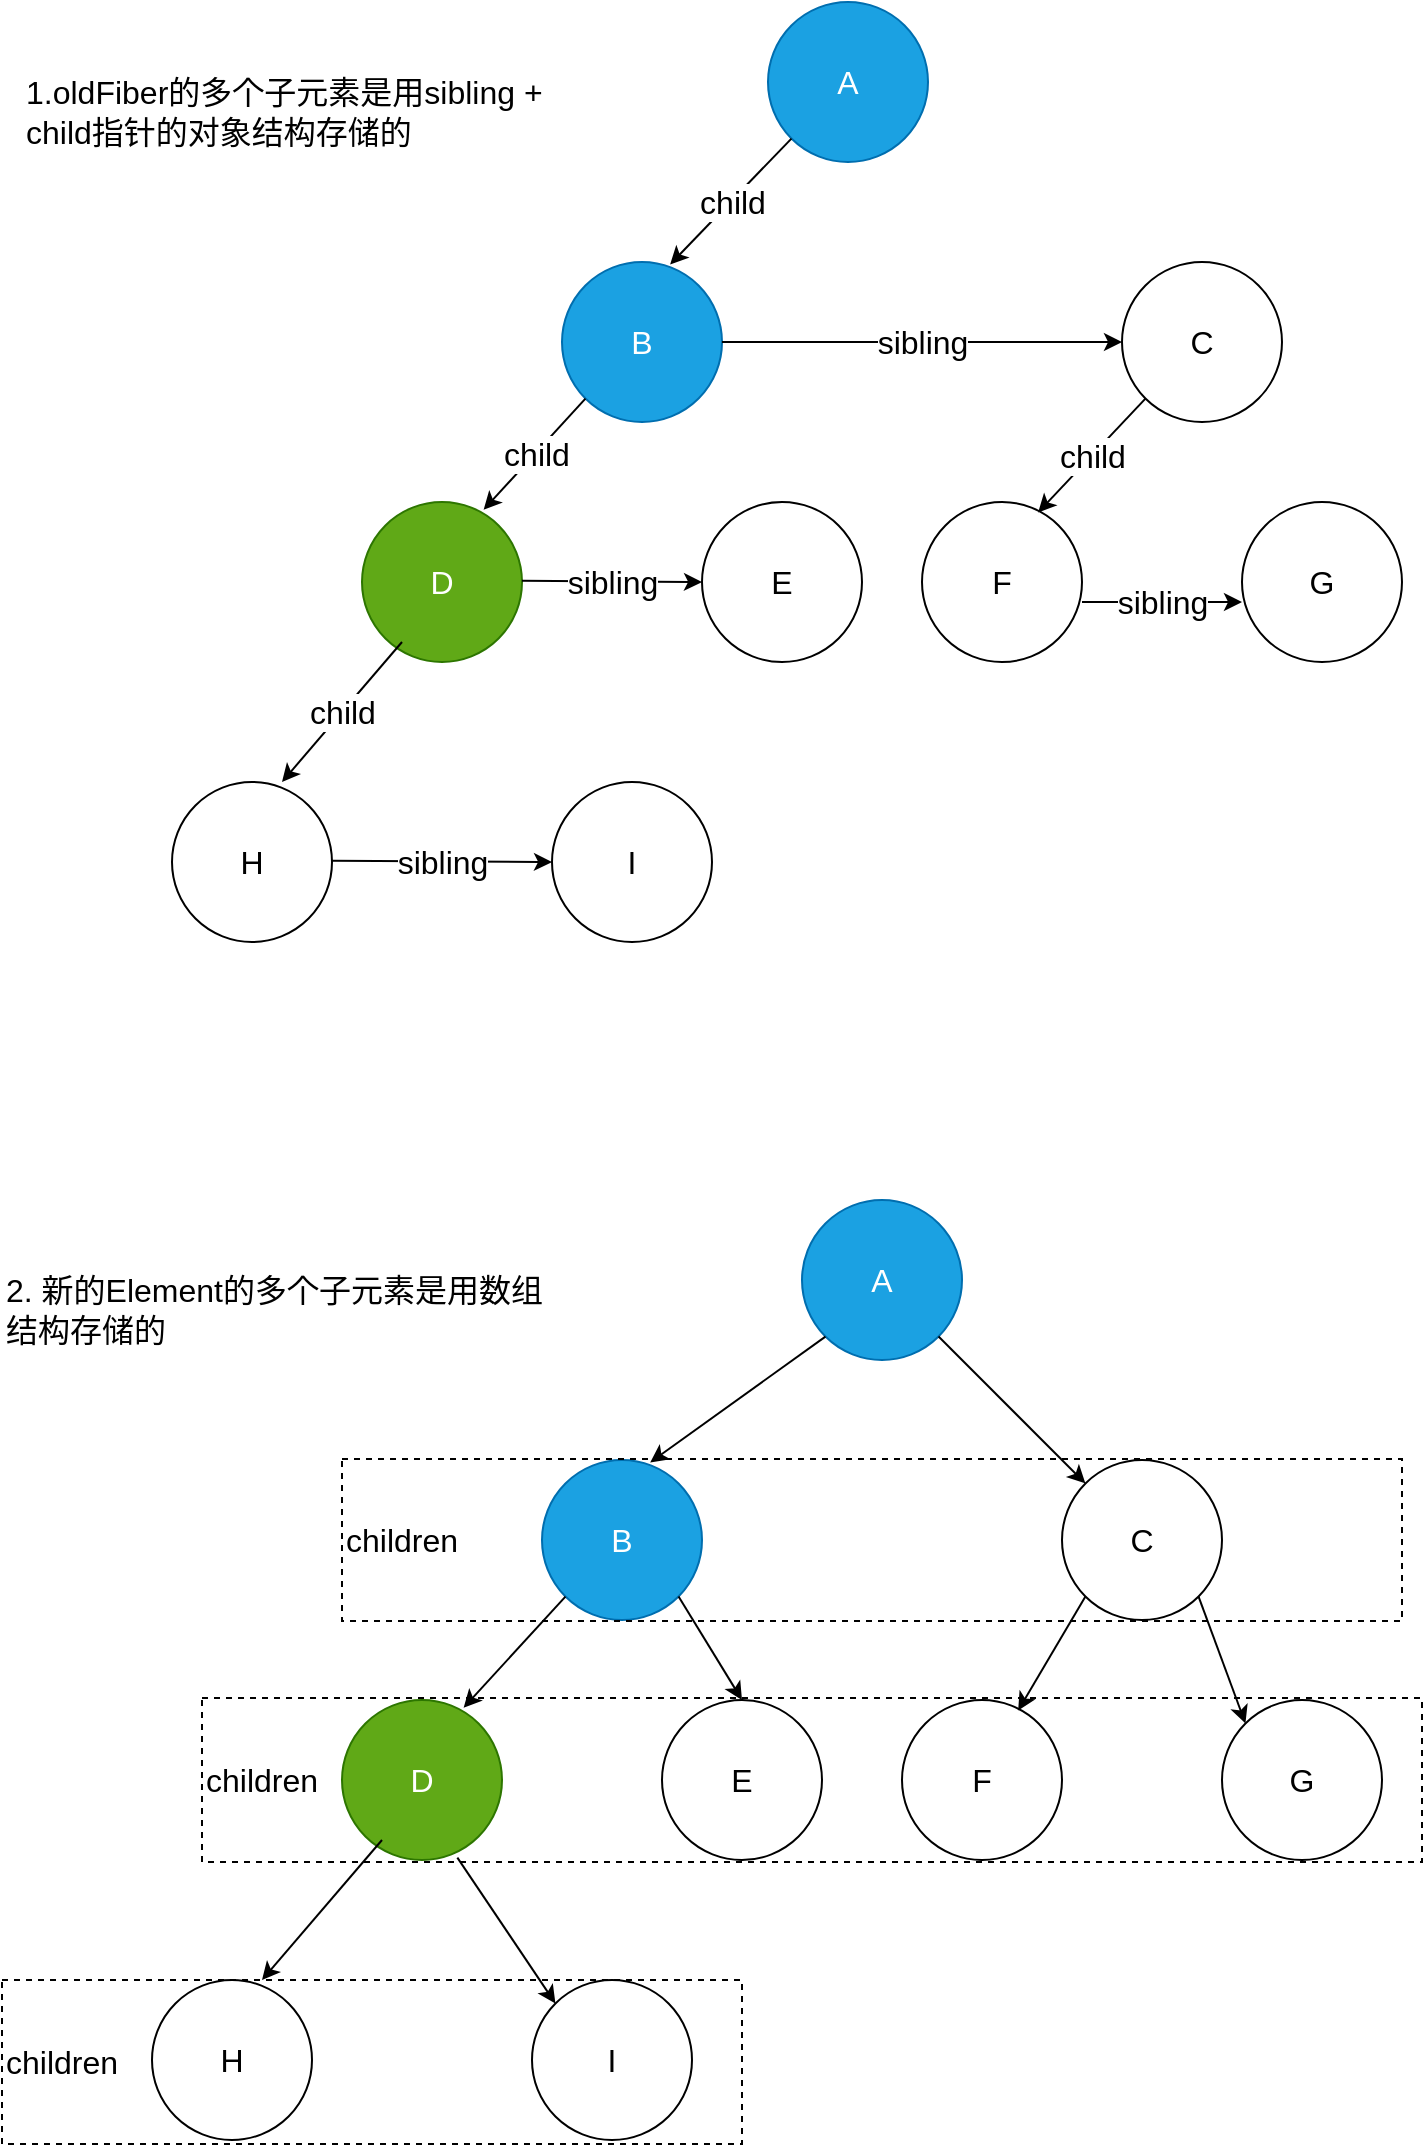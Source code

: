 <mxfile>
    <diagram id="fxDwd3Ba2V-4Y-DWc4rr" name="第 1 页">
        <mxGraphModel dx="1582" dy="913" grid="1" gridSize="10" guides="1" tooltips="1" connect="1" arrows="1" fold="1" page="1" pageScale="1" pageWidth="827" pageHeight="1169" math="0" shadow="0">
            <root>
                <mxCell id="0"/>
                <mxCell id="1" parent="0"/>
                <mxCell id="33" value="A" style="ellipse;whiteSpace=wrap;html=1;aspect=fixed;fontSize=16;fillColor=#1ba1e2;fontColor=#ffffff;strokeColor=#006EAF;" vertex="1" parent="1">
                    <mxGeometry x="413" y="10" width="80" height="80" as="geometry"/>
                </mxCell>
                <mxCell id="34" value="B" style="ellipse;whiteSpace=wrap;html=1;aspect=fixed;fontSize=16;fillColor=#1ba1e2;fontColor=#ffffff;strokeColor=#006EAF;" vertex="1" parent="1">
                    <mxGeometry x="310" y="140" width="80" height="80" as="geometry"/>
                </mxCell>
                <mxCell id="35" value="C" style="ellipse;whiteSpace=wrap;html=1;aspect=fixed;fontSize=16;" vertex="1" parent="1">
                    <mxGeometry x="590" y="140" width="80" height="80" as="geometry"/>
                </mxCell>
                <mxCell id="37" value="D" style="ellipse;whiteSpace=wrap;html=1;aspect=fixed;fontSize=16;labelBackgroundColor=none;fillColor=#60a917;fontColor=#ffffff;strokeColor=#2D7600;" vertex="1" parent="1">
                    <mxGeometry x="210" y="260" width="80" height="80" as="geometry"/>
                </mxCell>
                <mxCell id="38" value="E" style="ellipse;whiteSpace=wrap;html=1;aspect=fixed;fontSize=16;" vertex="1" parent="1">
                    <mxGeometry x="380" y="260" width="80" height="80" as="geometry"/>
                </mxCell>
                <mxCell id="40" value="F" style="ellipse;whiteSpace=wrap;html=1;aspect=fixed;fontSize=16;" vertex="1" parent="1">
                    <mxGeometry x="490" y="260" width="80" height="80" as="geometry"/>
                </mxCell>
                <mxCell id="41" value="G" style="ellipse;whiteSpace=wrap;html=1;aspect=fixed;fontSize=16;" vertex="1" parent="1">
                    <mxGeometry x="650" y="260" width="80" height="80" as="geometry"/>
                </mxCell>
                <mxCell id="55" value="" style="endArrow=classic;html=1;fontSize=16;" edge="1" parent="1">
                    <mxGeometry relative="1" as="geometry">
                        <mxPoint x="570" y="310" as="sourcePoint"/>
                        <mxPoint x="650" y="310" as="targetPoint"/>
                    </mxGeometry>
                </mxCell>
                <mxCell id="56" value="sibling" style="edgeLabel;resizable=0;html=1;align=center;verticalAlign=middle;fontSize=16;" connectable="0" vertex="1" parent="55">
                    <mxGeometry relative="1" as="geometry"/>
                </mxCell>
                <mxCell id="58" value="" style="endArrow=classic;html=1;fontSize=16;entryX=0;entryY=0.5;entryDx=0;entryDy=0;" edge="1" parent="1" target="38">
                    <mxGeometry relative="1" as="geometry">
                        <mxPoint x="290" y="299.33" as="sourcePoint"/>
                        <mxPoint x="370" y="299.33" as="targetPoint"/>
                    </mxGeometry>
                </mxCell>
                <mxCell id="59" value="sibling" style="edgeLabel;resizable=0;html=1;align=center;verticalAlign=middle;fontSize=16;" connectable="0" vertex="1" parent="58">
                    <mxGeometry relative="1" as="geometry"/>
                </mxCell>
                <mxCell id="62" value="" style="endArrow=classic;html=1;fontSize=16;" edge="1" parent="1" target="35">
                    <mxGeometry relative="1" as="geometry">
                        <mxPoint x="390" y="180.0" as="sourcePoint"/>
                        <mxPoint x="480" y="180.67" as="targetPoint"/>
                    </mxGeometry>
                </mxCell>
                <mxCell id="63" value="sibling" style="edgeLabel;resizable=0;html=1;align=center;verticalAlign=middle;fontSize=16;" connectable="0" vertex="1" parent="62">
                    <mxGeometry relative="1" as="geometry"/>
                </mxCell>
                <mxCell id="64" value="" style="endArrow=classic;html=1;fontSize=16;exitX=0;exitY=1;exitDx=0;exitDy=0;entryX=0.676;entryY=0.015;entryDx=0;entryDy=0;entryPerimeter=0;" edge="1" parent="1" source="33" target="34">
                    <mxGeometry relative="1" as="geometry">
                        <mxPoint x="400" y="190.0" as="sourcePoint"/>
                        <mxPoint x="350" y="140" as="targetPoint"/>
                    </mxGeometry>
                </mxCell>
                <mxCell id="65" value="child" style="edgeLabel;resizable=0;html=1;align=center;verticalAlign=middle;fontSize=16;" connectable="0" vertex="1" parent="64">
                    <mxGeometry relative="1" as="geometry"/>
                </mxCell>
                <mxCell id="66" value="" style="endArrow=classic;html=1;fontSize=16;exitX=0;exitY=1;exitDx=0;exitDy=0;entryX=0.76;entryY=0.049;entryDx=0;entryDy=0;entryPerimeter=0;" edge="1" parent="1" source="34" target="37">
                    <mxGeometry relative="1" as="geometry">
                        <mxPoint x="330.636" y="210.004" as="sourcePoint"/>
                        <mxPoint x="270.0" y="272.92" as="targetPoint"/>
                    </mxGeometry>
                </mxCell>
                <mxCell id="67" value="child" style="edgeLabel;resizable=0;html=1;align=center;verticalAlign=middle;fontSize=16;" connectable="0" vertex="1" parent="66">
                    <mxGeometry relative="1" as="geometry"/>
                </mxCell>
                <mxCell id="68" value="" style="endArrow=classic;html=1;fontSize=16;" edge="1" parent="1">
                    <mxGeometry relative="1" as="geometry">
                        <mxPoint x="230" y="330" as="sourcePoint"/>
                        <mxPoint x="170" y="400" as="targetPoint"/>
                    </mxGeometry>
                </mxCell>
                <mxCell id="69" value="child" style="edgeLabel;resizable=0;html=1;align=center;verticalAlign=middle;fontSize=16;" connectable="0" vertex="1" parent="68">
                    <mxGeometry relative="1" as="geometry"/>
                </mxCell>
                <mxCell id="70" value="" style="endArrow=classic;html=1;fontSize=16;entryX=0.726;entryY=0.065;entryDx=0;entryDy=0;entryPerimeter=0;exitX=0;exitY=1;exitDx=0;exitDy=0;" edge="1" parent="1" source="35" target="40">
                    <mxGeometry relative="1" as="geometry">
                        <mxPoint x="600" y="220" as="sourcePoint"/>
                        <mxPoint x="550" y="272.92" as="targetPoint"/>
                    </mxGeometry>
                </mxCell>
                <mxCell id="71" value="child" style="edgeLabel;resizable=0;html=1;align=center;verticalAlign=middle;fontSize=16;" connectable="0" vertex="1" parent="70">
                    <mxGeometry relative="1" as="geometry"/>
                </mxCell>
                <mxCell id="72" value="" style="group;fontSize=16;" vertex="1" connectable="0" parent="1">
                    <mxGeometry x="115" y="400" width="270" height="80" as="geometry"/>
                </mxCell>
                <mxCell id="43" value="H" style="ellipse;whiteSpace=wrap;html=1;aspect=fixed;fontSize=16;" vertex="1" parent="72">
                    <mxGeometry width="80" height="80" as="geometry"/>
                </mxCell>
                <mxCell id="44" value="I" style="ellipse;whiteSpace=wrap;html=1;aspect=fixed;fontSize=16;" vertex="1" parent="72">
                    <mxGeometry x="190" width="80" height="80" as="geometry"/>
                </mxCell>
                <mxCell id="60" value="" style="endArrow=classic;html=1;fontSize=16;entryX=0;entryY=0.5;entryDx=0;entryDy=0;" edge="1" parent="72" target="44">
                    <mxGeometry relative="1" as="geometry">
                        <mxPoint x="80" y="39.33" as="sourcePoint"/>
                        <mxPoint x="160" y="39.33" as="targetPoint"/>
                    </mxGeometry>
                </mxCell>
                <mxCell id="61" value="sibling" style="edgeLabel;resizable=0;html=1;align=center;verticalAlign=middle;fontSize=16;" connectable="0" vertex="1" parent="60">
                    <mxGeometry relative="1" as="geometry"/>
                </mxCell>
                <mxCell id="75" value="1.oldFiber的多个子元素是用sibling + child指针的对象结构存储的" style="text;html=1;strokeColor=none;fillColor=none;align=left;verticalAlign=middle;whiteSpace=wrap;rounded=0;fontSize=16;" vertex="1" parent="1">
                    <mxGeometry x="40" y="30" width="280" height="70" as="geometry"/>
                </mxCell>
                <mxCell id="76" value="A" style="ellipse;whiteSpace=wrap;html=1;aspect=fixed;fontSize=16;fillColor=#1ba1e2;fontColor=#ffffff;strokeColor=#006EAF;" vertex="1" parent="1">
                    <mxGeometry x="430" y="609" width="80" height="80" as="geometry"/>
                </mxCell>
                <mxCell id="77" value="B" style="ellipse;whiteSpace=wrap;html=1;aspect=fixed;fontSize=16;fillColor=#1ba1e2;fontColor=#ffffff;strokeColor=#006EAF;" vertex="1" parent="1">
                    <mxGeometry x="300" y="739" width="80" height="80" as="geometry"/>
                </mxCell>
                <mxCell id="78" value="C" style="ellipse;whiteSpace=wrap;html=1;aspect=fixed;fontSize=16;" vertex="1" parent="1">
                    <mxGeometry x="560" y="739" width="80" height="80" as="geometry"/>
                </mxCell>
                <mxCell id="79" value="D" style="ellipse;whiteSpace=wrap;html=1;aspect=fixed;fontSize=16;labelBackgroundColor=none;fillColor=#60a917;fontColor=#ffffff;strokeColor=#2D7600;" vertex="1" parent="1">
                    <mxGeometry x="200" y="859" width="80" height="80" as="geometry"/>
                </mxCell>
                <mxCell id="80" value="E" style="ellipse;whiteSpace=wrap;html=1;aspect=fixed;fontSize=16;" vertex="1" parent="1">
                    <mxGeometry x="360" y="859" width="80" height="80" as="geometry"/>
                </mxCell>
                <mxCell id="81" value="F" style="ellipse;whiteSpace=wrap;html=1;aspect=fixed;fontSize=16;" vertex="1" parent="1">
                    <mxGeometry x="480" y="859" width="80" height="80" as="geometry"/>
                </mxCell>
                <mxCell id="82" value="G" style="ellipse;whiteSpace=wrap;html=1;aspect=fixed;fontSize=16;" vertex="1" parent="1">
                    <mxGeometry x="640" y="859" width="80" height="80" as="geometry"/>
                </mxCell>
                <mxCell id="89" value="" style="endArrow=classic;html=1;fontSize=16;exitX=0;exitY=1;exitDx=0;exitDy=0;entryX=0.676;entryY=0.015;entryDx=0;entryDy=0;entryPerimeter=0;" edge="1" source="76" target="77" parent="1">
                    <mxGeometry relative="1" as="geometry">
                        <mxPoint x="390" y="789.0" as="sourcePoint"/>
                        <mxPoint x="340" y="739" as="targetPoint"/>
                    </mxGeometry>
                </mxCell>
                <mxCell id="91" value="" style="endArrow=classic;html=1;fontSize=16;exitX=0;exitY=1;exitDx=0;exitDy=0;entryX=0.76;entryY=0.049;entryDx=0;entryDy=0;entryPerimeter=0;" edge="1" source="77" target="79" parent="1">
                    <mxGeometry relative="1" as="geometry">
                        <mxPoint x="320.636" y="809.004" as="sourcePoint"/>
                        <mxPoint x="260.0" y="871.92" as="targetPoint"/>
                    </mxGeometry>
                </mxCell>
                <mxCell id="93" value="" style="endArrow=classic;html=1;fontSize=16;" edge="1" parent="1">
                    <mxGeometry relative="1" as="geometry">
                        <mxPoint x="220" y="929.0" as="sourcePoint"/>
                        <mxPoint x="160" y="999" as="targetPoint"/>
                    </mxGeometry>
                </mxCell>
                <mxCell id="95" value="" style="endArrow=classic;html=1;fontSize=16;entryX=0.726;entryY=0.065;entryDx=0;entryDy=0;entryPerimeter=0;exitX=0;exitY=1;exitDx=0;exitDy=0;" edge="1" source="78" target="81" parent="1">
                    <mxGeometry relative="1" as="geometry">
                        <mxPoint x="590" y="819" as="sourcePoint"/>
                        <mxPoint x="540" y="871.92" as="targetPoint"/>
                    </mxGeometry>
                </mxCell>
                <mxCell id="102" value="2. 新的Element的多个子元素是用数组结构存储的" style="text;html=1;strokeColor=none;fillColor=none;align=left;verticalAlign=middle;whiteSpace=wrap;rounded=0;fontSize=16;" vertex="1" parent="1">
                    <mxGeometry x="30" y="629" width="280" height="70" as="geometry"/>
                </mxCell>
                <mxCell id="98" value="H" style="ellipse;whiteSpace=wrap;html=1;aspect=fixed;fontSize=16;" vertex="1" parent="1">
                    <mxGeometry x="105" y="999" width="80" height="80" as="geometry"/>
                </mxCell>
                <mxCell id="99" value="I" style="ellipse;whiteSpace=wrap;html=1;aspect=fixed;fontSize=16;" vertex="1" parent="1">
                    <mxGeometry x="295" y="999" width="80" height="80" as="geometry"/>
                </mxCell>
                <mxCell id="103" value="" style="endArrow=classic;html=1;fontSize=16;exitX=1;exitY=1;exitDx=0;exitDy=0;entryX=0;entryY=0;entryDx=0;entryDy=0;" edge="1" parent="1" source="76" target="78">
                    <mxGeometry relative="1" as="geometry">
                        <mxPoint x="424.716" y="687.284" as="sourcePoint"/>
                        <mxPoint x="364.08" y="750.2" as="targetPoint"/>
                    </mxGeometry>
                </mxCell>
                <mxCell id="104" value="" style="endArrow=classic;html=1;fontSize=16;exitX=1;exitY=1;exitDx=0;exitDy=0;entryX=0.5;entryY=0;entryDx=0;entryDy=0;" edge="1" parent="1" source="77" target="80">
                    <mxGeometry relative="1" as="geometry">
                        <mxPoint x="321.716" y="817.284" as="sourcePoint"/>
                        <mxPoint x="270.8" y="872.92" as="targetPoint"/>
                    </mxGeometry>
                </mxCell>
                <mxCell id="105" value="" style="endArrow=classic;html=1;fontSize=16;entryX=0;entryY=0;entryDx=0;entryDy=0;exitX=1;exitY=1;exitDx=0;exitDy=0;" edge="1" parent="1" source="78" target="82">
                    <mxGeometry relative="1" as="geometry">
                        <mxPoint x="601.716" y="817.284" as="sourcePoint"/>
                        <mxPoint x="548.08" y="874.2" as="targetPoint"/>
                    </mxGeometry>
                </mxCell>
                <mxCell id="106" value="" style="endArrow=classic;html=1;fontSize=16;entryX=0;entryY=0;entryDx=0;entryDy=0;exitX=0.721;exitY=0.985;exitDx=0;exitDy=0;exitPerimeter=0;" edge="1" parent="1" source="79" target="99">
                    <mxGeometry relative="1" as="geometry">
                        <mxPoint x="230" y="939" as="sourcePoint"/>
                        <mxPoint x="170" y="1009" as="targetPoint"/>
                    </mxGeometry>
                </mxCell>
                <mxCell id="107" value="children" style="rounded=0;whiteSpace=wrap;html=1;fontSize=16;fillColor=none;dashed=1;align=left;" vertex="1" parent="1">
                    <mxGeometry x="200" y="738.5" width="530" height="81" as="geometry"/>
                </mxCell>
                <mxCell id="108" value="children" style="rounded=0;whiteSpace=wrap;html=1;fontSize=16;fillColor=none;dashed=1;align=left;" vertex="1" parent="1">
                    <mxGeometry x="130" y="858" width="610" height="82" as="geometry"/>
                </mxCell>
                <mxCell id="109" value="children" style="rounded=0;whiteSpace=wrap;html=1;fontSize=16;fillColor=none;dashed=1;align=left;" vertex="1" parent="1">
                    <mxGeometry x="30" y="999" width="370" height="82" as="geometry"/>
                </mxCell>
            </root>
        </mxGraphModel>
    </diagram>
</mxfile>